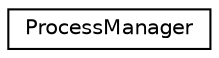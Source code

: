 digraph "类继承关系图"
{
  edge [fontname="Helvetica",fontsize="10",labelfontname="Helvetica",labelfontsize="10"];
  node [fontname="Helvetica",fontsize="10",shape=record];
  rankdir="LR";
  Node0 [label="ProcessManager",height=0.2,width=0.4,color="black", fillcolor="white", style="filled",URL="$d2/dce/class_process_manager.html"];
}
